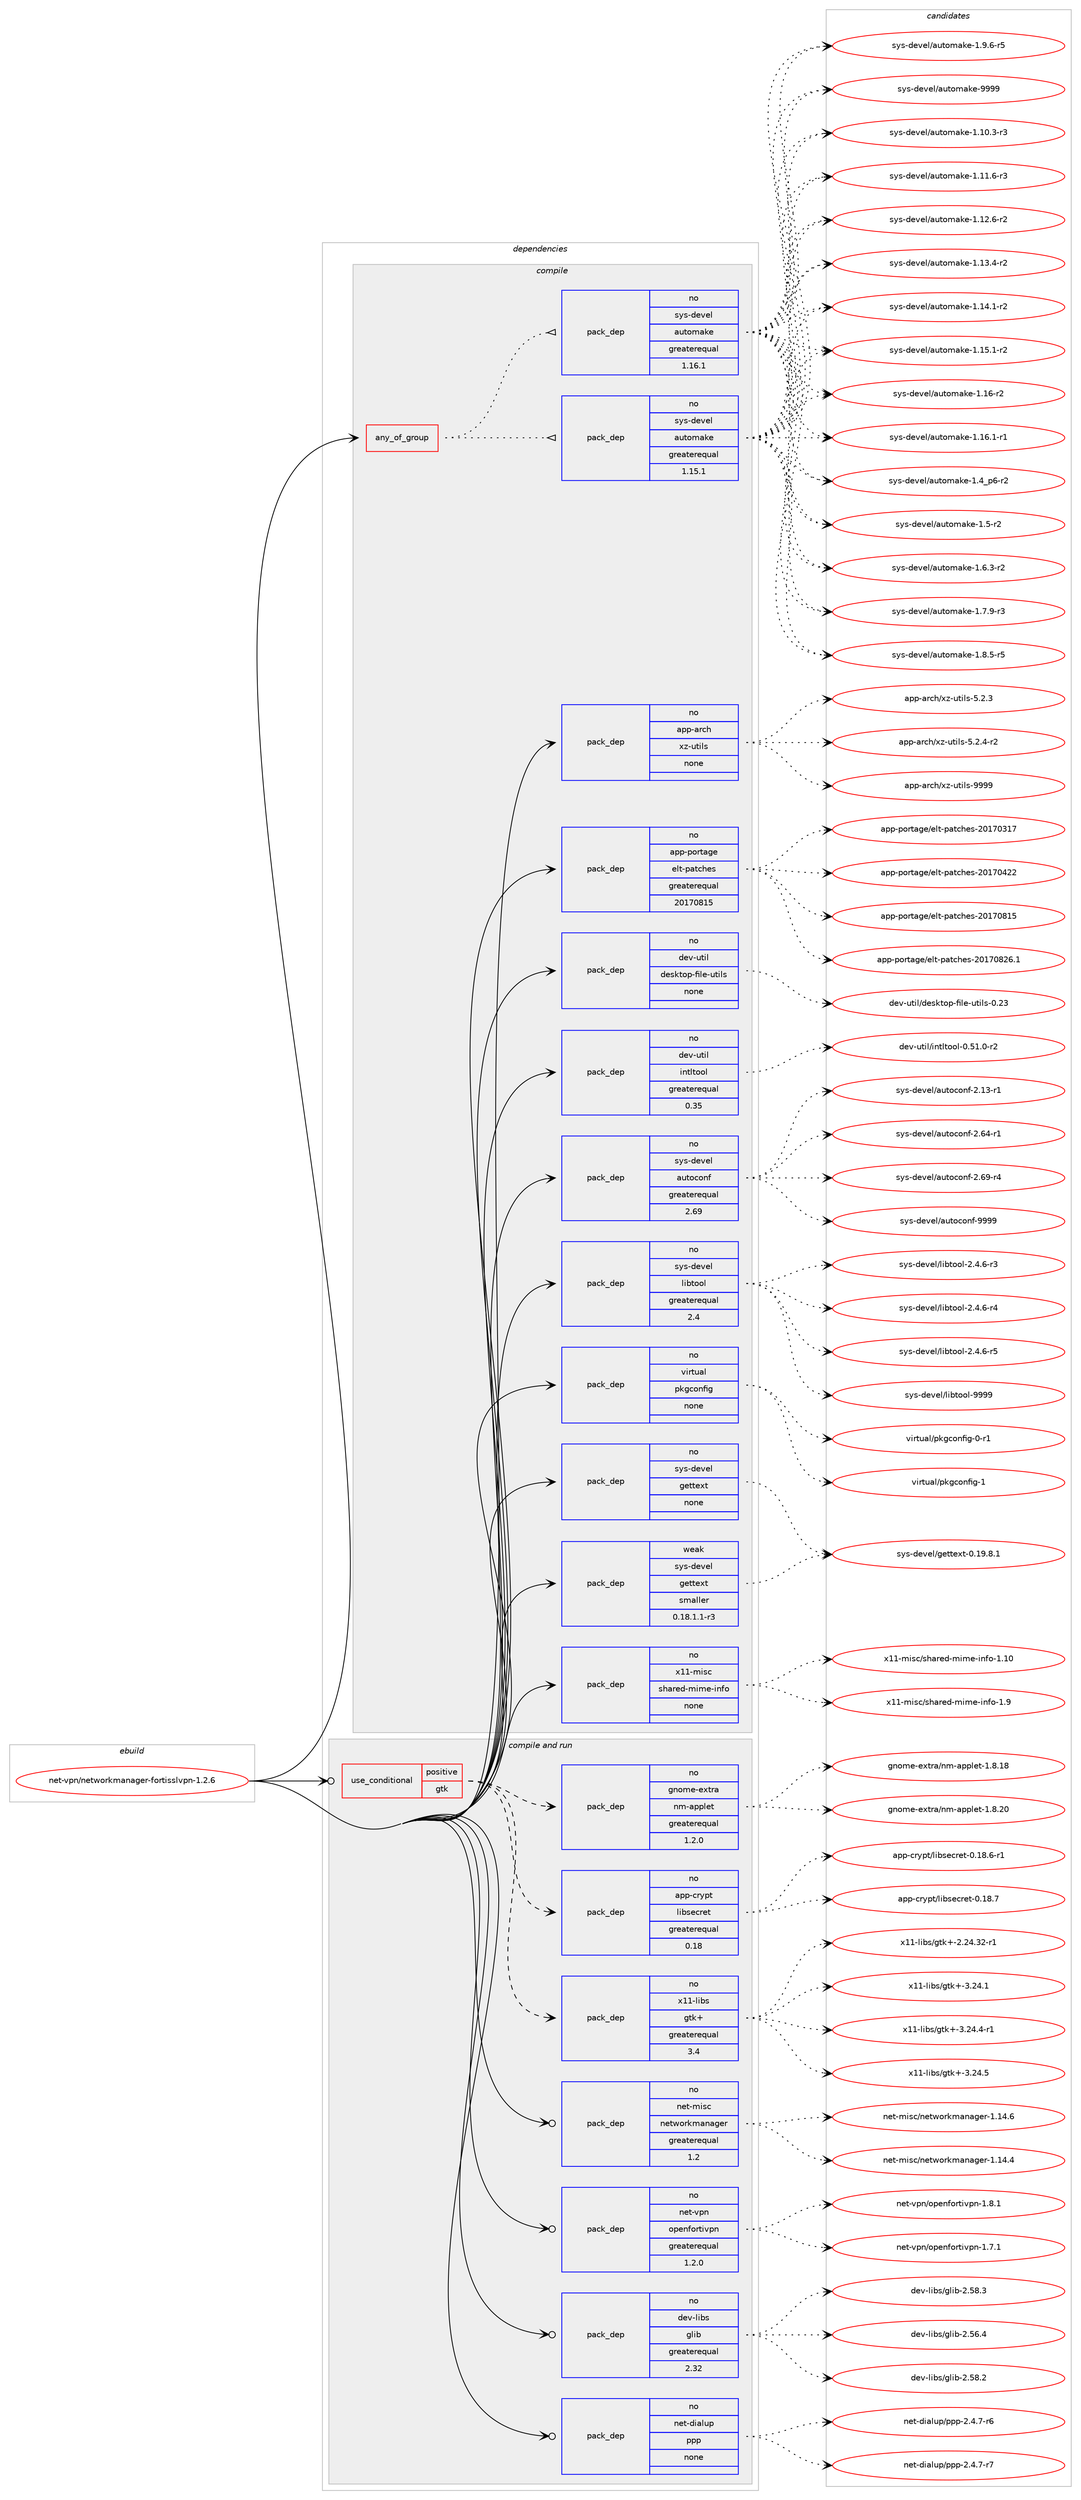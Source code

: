 digraph prolog {

# *************
# Graph options
# *************

newrank=true;
concentrate=true;
compound=true;
graph [rankdir=LR,fontname=Helvetica,fontsize=10,ranksep=1.5];#, ranksep=2.5, nodesep=0.2];
edge  [arrowhead=vee];
node  [fontname=Helvetica,fontsize=10];

# **********
# The ebuild
# **********

subgraph cluster_leftcol {
color=gray;
rank=same;
label=<<i>ebuild</i>>;
id [label="net-vpn/networkmanager-fortisslvpn-1.2.6", color=red, width=4, href="../net-vpn/networkmanager-fortisslvpn-1.2.6.svg"];
}

# ****************
# The dependencies
# ****************

subgraph cluster_midcol {
color=gray;
label=<<i>dependencies</i>>;
subgraph cluster_compile {
fillcolor="#eeeeee";
style=filled;
label=<<i>compile</i>>;
subgraph any26633 {
dependency1678792 [label=<<TABLE BORDER="0" CELLBORDER="1" CELLSPACING="0" CELLPADDING="4"><TR><TD CELLPADDING="10">any_of_group</TD></TR></TABLE>>, shape=none, color=red];subgraph pack1200488 {
dependency1678793 [label=<<TABLE BORDER="0" CELLBORDER="1" CELLSPACING="0" CELLPADDING="4" WIDTH="220"><TR><TD ROWSPAN="6" CELLPADDING="30">pack_dep</TD></TR><TR><TD WIDTH="110">no</TD></TR><TR><TD>sys-devel</TD></TR><TR><TD>automake</TD></TR><TR><TD>greaterequal</TD></TR><TR><TD>1.16.1</TD></TR></TABLE>>, shape=none, color=blue];
}
dependency1678792:e -> dependency1678793:w [weight=20,style="dotted",arrowhead="oinv"];
subgraph pack1200489 {
dependency1678794 [label=<<TABLE BORDER="0" CELLBORDER="1" CELLSPACING="0" CELLPADDING="4" WIDTH="220"><TR><TD ROWSPAN="6" CELLPADDING="30">pack_dep</TD></TR><TR><TD WIDTH="110">no</TD></TR><TR><TD>sys-devel</TD></TR><TR><TD>automake</TD></TR><TR><TD>greaterequal</TD></TR><TR><TD>1.15.1</TD></TR></TABLE>>, shape=none, color=blue];
}
dependency1678792:e -> dependency1678794:w [weight=20,style="dotted",arrowhead="oinv"];
}
id:e -> dependency1678792:w [weight=20,style="solid",arrowhead="vee"];
subgraph pack1200490 {
dependency1678795 [label=<<TABLE BORDER="0" CELLBORDER="1" CELLSPACING="0" CELLPADDING="4" WIDTH="220"><TR><TD ROWSPAN="6" CELLPADDING="30">pack_dep</TD></TR><TR><TD WIDTH="110">no</TD></TR><TR><TD>app-arch</TD></TR><TR><TD>xz-utils</TD></TR><TR><TD>none</TD></TR><TR><TD></TD></TR></TABLE>>, shape=none, color=blue];
}
id:e -> dependency1678795:w [weight=20,style="solid",arrowhead="vee"];
subgraph pack1200491 {
dependency1678796 [label=<<TABLE BORDER="0" CELLBORDER="1" CELLSPACING="0" CELLPADDING="4" WIDTH="220"><TR><TD ROWSPAN="6" CELLPADDING="30">pack_dep</TD></TR><TR><TD WIDTH="110">no</TD></TR><TR><TD>app-portage</TD></TR><TR><TD>elt-patches</TD></TR><TR><TD>greaterequal</TD></TR><TR><TD>20170815</TD></TR></TABLE>>, shape=none, color=blue];
}
id:e -> dependency1678796:w [weight=20,style="solid",arrowhead="vee"];
subgraph pack1200492 {
dependency1678797 [label=<<TABLE BORDER="0" CELLBORDER="1" CELLSPACING="0" CELLPADDING="4" WIDTH="220"><TR><TD ROWSPAN="6" CELLPADDING="30">pack_dep</TD></TR><TR><TD WIDTH="110">no</TD></TR><TR><TD>dev-util</TD></TR><TR><TD>desktop-file-utils</TD></TR><TR><TD>none</TD></TR><TR><TD></TD></TR></TABLE>>, shape=none, color=blue];
}
id:e -> dependency1678797:w [weight=20,style="solid",arrowhead="vee"];
subgraph pack1200493 {
dependency1678798 [label=<<TABLE BORDER="0" CELLBORDER="1" CELLSPACING="0" CELLPADDING="4" WIDTH="220"><TR><TD ROWSPAN="6" CELLPADDING="30">pack_dep</TD></TR><TR><TD WIDTH="110">no</TD></TR><TR><TD>dev-util</TD></TR><TR><TD>intltool</TD></TR><TR><TD>greaterequal</TD></TR><TR><TD>0.35</TD></TR></TABLE>>, shape=none, color=blue];
}
id:e -> dependency1678798:w [weight=20,style="solid",arrowhead="vee"];
subgraph pack1200494 {
dependency1678799 [label=<<TABLE BORDER="0" CELLBORDER="1" CELLSPACING="0" CELLPADDING="4" WIDTH="220"><TR><TD ROWSPAN="6" CELLPADDING="30">pack_dep</TD></TR><TR><TD WIDTH="110">no</TD></TR><TR><TD>sys-devel</TD></TR><TR><TD>autoconf</TD></TR><TR><TD>greaterequal</TD></TR><TR><TD>2.69</TD></TR></TABLE>>, shape=none, color=blue];
}
id:e -> dependency1678799:w [weight=20,style="solid",arrowhead="vee"];
subgraph pack1200495 {
dependency1678800 [label=<<TABLE BORDER="0" CELLBORDER="1" CELLSPACING="0" CELLPADDING="4" WIDTH="220"><TR><TD ROWSPAN="6" CELLPADDING="30">pack_dep</TD></TR><TR><TD WIDTH="110">no</TD></TR><TR><TD>sys-devel</TD></TR><TR><TD>gettext</TD></TR><TR><TD>none</TD></TR><TR><TD></TD></TR></TABLE>>, shape=none, color=blue];
}
id:e -> dependency1678800:w [weight=20,style="solid",arrowhead="vee"];
subgraph pack1200496 {
dependency1678801 [label=<<TABLE BORDER="0" CELLBORDER="1" CELLSPACING="0" CELLPADDING="4" WIDTH="220"><TR><TD ROWSPAN="6" CELLPADDING="30">pack_dep</TD></TR><TR><TD WIDTH="110">no</TD></TR><TR><TD>sys-devel</TD></TR><TR><TD>libtool</TD></TR><TR><TD>greaterequal</TD></TR><TR><TD>2.4</TD></TR></TABLE>>, shape=none, color=blue];
}
id:e -> dependency1678801:w [weight=20,style="solid",arrowhead="vee"];
subgraph pack1200497 {
dependency1678802 [label=<<TABLE BORDER="0" CELLBORDER="1" CELLSPACING="0" CELLPADDING="4" WIDTH="220"><TR><TD ROWSPAN="6" CELLPADDING="30">pack_dep</TD></TR><TR><TD WIDTH="110">no</TD></TR><TR><TD>virtual</TD></TR><TR><TD>pkgconfig</TD></TR><TR><TD>none</TD></TR><TR><TD></TD></TR></TABLE>>, shape=none, color=blue];
}
id:e -> dependency1678802:w [weight=20,style="solid",arrowhead="vee"];
subgraph pack1200498 {
dependency1678803 [label=<<TABLE BORDER="0" CELLBORDER="1" CELLSPACING="0" CELLPADDING="4" WIDTH="220"><TR><TD ROWSPAN="6" CELLPADDING="30">pack_dep</TD></TR><TR><TD WIDTH="110">no</TD></TR><TR><TD>x11-misc</TD></TR><TR><TD>shared-mime-info</TD></TR><TR><TD>none</TD></TR><TR><TD></TD></TR></TABLE>>, shape=none, color=blue];
}
id:e -> dependency1678803:w [weight=20,style="solid",arrowhead="vee"];
subgraph pack1200499 {
dependency1678804 [label=<<TABLE BORDER="0" CELLBORDER="1" CELLSPACING="0" CELLPADDING="4" WIDTH="220"><TR><TD ROWSPAN="6" CELLPADDING="30">pack_dep</TD></TR><TR><TD WIDTH="110">weak</TD></TR><TR><TD>sys-devel</TD></TR><TR><TD>gettext</TD></TR><TR><TD>smaller</TD></TR><TR><TD>0.18.1.1-r3</TD></TR></TABLE>>, shape=none, color=blue];
}
id:e -> dependency1678804:w [weight=20,style="solid",arrowhead="vee"];
}
subgraph cluster_compileandrun {
fillcolor="#eeeeee";
style=filled;
label=<<i>compile and run</i>>;
subgraph cond450832 {
dependency1678805 [label=<<TABLE BORDER="0" CELLBORDER="1" CELLSPACING="0" CELLPADDING="4"><TR><TD ROWSPAN="3" CELLPADDING="10">use_conditional</TD></TR><TR><TD>positive</TD></TR><TR><TD>gtk</TD></TR></TABLE>>, shape=none, color=red];
subgraph pack1200500 {
dependency1678806 [label=<<TABLE BORDER="0" CELLBORDER="1" CELLSPACING="0" CELLPADDING="4" WIDTH="220"><TR><TD ROWSPAN="6" CELLPADDING="30">pack_dep</TD></TR><TR><TD WIDTH="110">no</TD></TR><TR><TD>app-crypt</TD></TR><TR><TD>libsecret</TD></TR><TR><TD>greaterequal</TD></TR><TR><TD>0.18</TD></TR></TABLE>>, shape=none, color=blue];
}
dependency1678805:e -> dependency1678806:w [weight=20,style="dashed",arrowhead="vee"];
subgraph pack1200501 {
dependency1678807 [label=<<TABLE BORDER="0" CELLBORDER="1" CELLSPACING="0" CELLPADDING="4" WIDTH="220"><TR><TD ROWSPAN="6" CELLPADDING="30">pack_dep</TD></TR><TR><TD WIDTH="110">no</TD></TR><TR><TD>gnome-extra</TD></TR><TR><TD>nm-applet</TD></TR><TR><TD>greaterequal</TD></TR><TR><TD>1.2.0</TD></TR></TABLE>>, shape=none, color=blue];
}
dependency1678805:e -> dependency1678807:w [weight=20,style="dashed",arrowhead="vee"];
subgraph pack1200502 {
dependency1678808 [label=<<TABLE BORDER="0" CELLBORDER="1" CELLSPACING="0" CELLPADDING="4" WIDTH="220"><TR><TD ROWSPAN="6" CELLPADDING="30">pack_dep</TD></TR><TR><TD WIDTH="110">no</TD></TR><TR><TD>x11-libs</TD></TR><TR><TD>gtk+</TD></TR><TR><TD>greaterequal</TD></TR><TR><TD>3.4</TD></TR></TABLE>>, shape=none, color=blue];
}
dependency1678805:e -> dependency1678808:w [weight=20,style="dashed",arrowhead="vee"];
}
id:e -> dependency1678805:w [weight=20,style="solid",arrowhead="odotvee"];
subgraph pack1200503 {
dependency1678809 [label=<<TABLE BORDER="0" CELLBORDER="1" CELLSPACING="0" CELLPADDING="4" WIDTH="220"><TR><TD ROWSPAN="6" CELLPADDING="30">pack_dep</TD></TR><TR><TD WIDTH="110">no</TD></TR><TR><TD>dev-libs</TD></TR><TR><TD>glib</TD></TR><TR><TD>greaterequal</TD></TR><TR><TD>2.32</TD></TR></TABLE>>, shape=none, color=blue];
}
id:e -> dependency1678809:w [weight=20,style="solid",arrowhead="odotvee"];
subgraph pack1200504 {
dependency1678810 [label=<<TABLE BORDER="0" CELLBORDER="1" CELLSPACING="0" CELLPADDING="4" WIDTH="220"><TR><TD ROWSPAN="6" CELLPADDING="30">pack_dep</TD></TR><TR><TD WIDTH="110">no</TD></TR><TR><TD>net-dialup</TD></TR><TR><TD>ppp</TD></TR><TR><TD>none</TD></TR><TR><TD></TD></TR></TABLE>>, shape=none, color=blue];
}
id:e -> dependency1678810:w [weight=20,style="solid",arrowhead="odotvee"];
subgraph pack1200505 {
dependency1678811 [label=<<TABLE BORDER="0" CELLBORDER="1" CELLSPACING="0" CELLPADDING="4" WIDTH="220"><TR><TD ROWSPAN="6" CELLPADDING="30">pack_dep</TD></TR><TR><TD WIDTH="110">no</TD></TR><TR><TD>net-misc</TD></TR><TR><TD>networkmanager</TD></TR><TR><TD>greaterequal</TD></TR><TR><TD>1.2</TD></TR></TABLE>>, shape=none, color=blue];
}
id:e -> dependency1678811:w [weight=20,style="solid",arrowhead="odotvee"];
subgraph pack1200506 {
dependency1678812 [label=<<TABLE BORDER="0" CELLBORDER="1" CELLSPACING="0" CELLPADDING="4" WIDTH="220"><TR><TD ROWSPAN="6" CELLPADDING="30">pack_dep</TD></TR><TR><TD WIDTH="110">no</TD></TR><TR><TD>net-vpn</TD></TR><TR><TD>openfortivpn</TD></TR><TR><TD>greaterequal</TD></TR><TR><TD>1.2.0</TD></TR></TABLE>>, shape=none, color=blue];
}
id:e -> dependency1678812:w [weight=20,style="solid",arrowhead="odotvee"];
}
subgraph cluster_run {
fillcolor="#eeeeee";
style=filled;
label=<<i>run</i>>;
}
}

# **************
# The candidates
# **************

subgraph cluster_choices {
rank=same;
color=gray;
label=<<i>candidates</i>>;

subgraph choice1200488 {
color=black;
nodesep=1;
choice11512111545100101118101108479711711611110997107101454946494846514511451 [label="sys-devel/automake-1.10.3-r3", color=red, width=4,href="../sys-devel/automake-1.10.3-r3.svg"];
choice11512111545100101118101108479711711611110997107101454946494946544511451 [label="sys-devel/automake-1.11.6-r3", color=red, width=4,href="../sys-devel/automake-1.11.6-r3.svg"];
choice11512111545100101118101108479711711611110997107101454946495046544511450 [label="sys-devel/automake-1.12.6-r2", color=red, width=4,href="../sys-devel/automake-1.12.6-r2.svg"];
choice11512111545100101118101108479711711611110997107101454946495146524511450 [label="sys-devel/automake-1.13.4-r2", color=red, width=4,href="../sys-devel/automake-1.13.4-r2.svg"];
choice11512111545100101118101108479711711611110997107101454946495246494511450 [label="sys-devel/automake-1.14.1-r2", color=red, width=4,href="../sys-devel/automake-1.14.1-r2.svg"];
choice11512111545100101118101108479711711611110997107101454946495346494511450 [label="sys-devel/automake-1.15.1-r2", color=red, width=4,href="../sys-devel/automake-1.15.1-r2.svg"];
choice1151211154510010111810110847971171161111099710710145494649544511450 [label="sys-devel/automake-1.16-r2", color=red, width=4,href="../sys-devel/automake-1.16-r2.svg"];
choice11512111545100101118101108479711711611110997107101454946495446494511449 [label="sys-devel/automake-1.16.1-r1", color=red, width=4,href="../sys-devel/automake-1.16.1-r1.svg"];
choice115121115451001011181011084797117116111109971071014549465295112544511450 [label="sys-devel/automake-1.4_p6-r2", color=red, width=4,href="../sys-devel/automake-1.4_p6-r2.svg"];
choice11512111545100101118101108479711711611110997107101454946534511450 [label="sys-devel/automake-1.5-r2", color=red, width=4,href="../sys-devel/automake-1.5-r2.svg"];
choice115121115451001011181011084797117116111109971071014549465446514511450 [label="sys-devel/automake-1.6.3-r2", color=red, width=4,href="../sys-devel/automake-1.6.3-r2.svg"];
choice115121115451001011181011084797117116111109971071014549465546574511451 [label="sys-devel/automake-1.7.9-r3", color=red, width=4,href="../sys-devel/automake-1.7.9-r3.svg"];
choice115121115451001011181011084797117116111109971071014549465646534511453 [label="sys-devel/automake-1.8.5-r5", color=red, width=4,href="../sys-devel/automake-1.8.5-r5.svg"];
choice115121115451001011181011084797117116111109971071014549465746544511453 [label="sys-devel/automake-1.9.6-r5", color=red, width=4,href="../sys-devel/automake-1.9.6-r5.svg"];
choice115121115451001011181011084797117116111109971071014557575757 [label="sys-devel/automake-9999", color=red, width=4,href="../sys-devel/automake-9999.svg"];
dependency1678793:e -> choice11512111545100101118101108479711711611110997107101454946494846514511451:w [style=dotted,weight="100"];
dependency1678793:e -> choice11512111545100101118101108479711711611110997107101454946494946544511451:w [style=dotted,weight="100"];
dependency1678793:e -> choice11512111545100101118101108479711711611110997107101454946495046544511450:w [style=dotted,weight="100"];
dependency1678793:e -> choice11512111545100101118101108479711711611110997107101454946495146524511450:w [style=dotted,weight="100"];
dependency1678793:e -> choice11512111545100101118101108479711711611110997107101454946495246494511450:w [style=dotted,weight="100"];
dependency1678793:e -> choice11512111545100101118101108479711711611110997107101454946495346494511450:w [style=dotted,weight="100"];
dependency1678793:e -> choice1151211154510010111810110847971171161111099710710145494649544511450:w [style=dotted,weight="100"];
dependency1678793:e -> choice11512111545100101118101108479711711611110997107101454946495446494511449:w [style=dotted,weight="100"];
dependency1678793:e -> choice115121115451001011181011084797117116111109971071014549465295112544511450:w [style=dotted,weight="100"];
dependency1678793:e -> choice11512111545100101118101108479711711611110997107101454946534511450:w [style=dotted,weight="100"];
dependency1678793:e -> choice115121115451001011181011084797117116111109971071014549465446514511450:w [style=dotted,weight="100"];
dependency1678793:e -> choice115121115451001011181011084797117116111109971071014549465546574511451:w [style=dotted,weight="100"];
dependency1678793:e -> choice115121115451001011181011084797117116111109971071014549465646534511453:w [style=dotted,weight="100"];
dependency1678793:e -> choice115121115451001011181011084797117116111109971071014549465746544511453:w [style=dotted,weight="100"];
dependency1678793:e -> choice115121115451001011181011084797117116111109971071014557575757:w [style=dotted,weight="100"];
}
subgraph choice1200489 {
color=black;
nodesep=1;
choice11512111545100101118101108479711711611110997107101454946494846514511451 [label="sys-devel/automake-1.10.3-r3", color=red, width=4,href="../sys-devel/automake-1.10.3-r3.svg"];
choice11512111545100101118101108479711711611110997107101454946494946544511451 [label="sys-devel/automake-1.11.6-r3", color=red, width=4,href="../sys-devel/automake-1.11.6-r3.svg"];
choice11512111545100101118101108479711711611110997107101454946495046544511450 [label="sys-devel/automake-1.12.6-r2", color=red, width=4,href="../sys-devel/automake-1.12.6-r2.svg"];
choice11512111545100101118101108479711711611110997107101454946495146524511450 [label="sys-devel/automake-1.13.4-r2", color=red, width=4,href="../sys-devel/automake-1.13.4-r2.svg"];
choice11512111545100101118101108479711711611110997107101454946495246494511450 [label="sys-devel/automake-1.14.1-r2", color=red, width=4,href="../sys-devel/automake-1.14.1-r2.svg"];
choice11512111545100101118101108479711711611110997107101454946495346494511450 [label="sys-devel/automake-1.15.1-r2", color=red, width=4,href="../sys-devel/automake-1.15.1-r2.svg"];
choice1151211154510010111810110847971171161111099710710145494649544511450 [label="sys-devel/automake-1.16-r2", color=red, width=4,href="../sys-devel/automake-1.16-r2.svg"];
choice11512111545100101118101108479711711611110997107101454946495446494511449 [label="sys-devel/automake-1.16.1-r1", color=red, width=4,href="../sys-devel/automake-1.16.1-r1.svg"];
choice115121115451001011181011084797117116111109971071014549465295112544511450 [label="sys-devel/automake-1.4_p6-r2", color=red, width=4,href="../sys-devel/automake-1.4_p6-r2.svg"];
choice11512111545100101118101108479711711611110997107101454946534511450 [label="sys-devel/automake-1.5-r2", color=red, width=4,href="../sys-devel/automake-1.5-r2.svg"];
choice115121115451001011181011084797117116111109971071014549465446514511450 [label="sys-devel/automake-1.6.3-r2", color=red, width=4,href="../sys-devel/automake-1.6.3-r2.svg"];
choice115121115451001011181011084797117116111109971071014549465546574511451 [label="sys-devel/automake-1.7.9-r3", color=red, width=4,href="../sys-devel/automake-1.7.9-r3.svg"];
choice115121115451001011181011084797117116111109971071014549465646534511453 [label="sys-devel/automake-1.8.5-r5", color=red, width=4,href="../sys-devel/automake-1.8.5-r5.svg"];
choice115121115451001011181011084797117116111109971071014549465746544511453 [label="sys-devel/automake-1.9.6-r5", color=red, width=4,href="../sys-devel/automake-1.9.6-r5.svg"];
choice115121115451001011181011084797117116111109971071014557575757 [label="sys-devel/automake-9999", color=red, width=4,href="../sys-devel/automake-9999.svg"];
dependency1678794:e -> choice11512111545100101118101108479711711611110997107101454946494846514511451:w [style=dotted,weight="100"];
dependency1678794:e -> choice11512111545100101118101108479711711611110997107101454946494946544511451:w [style=dotted,weight="100"];
dependency1678794:e -> choice11512111545100101118101108479711711611110997107101454946495046544511450:w [style=dotted,weight="100"];
dependency1678794:e -> choice11512111545100101118101108479711711611110997107101454946495146524511450:w [style=dotted,weight="100"];
dependency1678794:e -> choice11512111545100101118101108479711711611110997107101454946495246494511450:w [style=dotted,weight="100"];
dependency1678794:e -> choice11512111545100101118101108479711711611110997107101454946495346494511450:w [style=dotted,weight="100"];
dependency1678794:e -> choice1151211154510010111810110847971171161111099710710145494649544511450:w [style=dotted,weight="100"];
dependency1678794:e -> choice11512111545100101118101108479711711611110997107101454946495446494511449:w [style=dotted,weight="100"];
dependency1678794:e -> choice115121115451001011181011084797117116111109971071014549465295112544511450:w [style=dotted,weight="100"];
dependency1678794:e -> choice11512111545100101118101108479711711611110997107101454946534511450:w [style=dotted,weight="100"];
dependency1678794:e -> choice115121115451001011181011084797117116111109971071014549465446514511450:w [style=dotted,weight="100"];
dependency1678794:e -> choice115121115451001011181011084797117116111109971071014549465546574511451:w [style=dotted,weight="100"];
dependency1678794:e -> choice115121115451001011181011084797117116111109971071014549465646534511453:w [style=dotted,weight="100"];
dependency1678794:e -> choice115121115451001011181011084797117116111109971071014549465746544511453:w [style=dotted,weight="100"];
dependency1678794:e -> choice115121115451001011181011084797117116111109971071014557575757:w [style=dotted,weight="100"];
}
subgraph choice1200490 {
color=black;
nodesep=1;
choice971121124597114991044712012245117116105108115455346504651 [label="app-arch/xz-utils-5.2.3", color=red, width=4,href="../app-arch/xz-utils-5.2.3.svg"];
choice9711211245971149910447120122451171161051081154553465046524511450 [label="app-arch/xz-utils-5.2.4-r2", color=red, width=4,href="../app-arch/xz-utils-5.2.4-r2.svg"];
choice9711211245971149910447120122451171161051081154557575757 [label="app-arch/xz-utils-9999", color=red, width=4,href="../app-arch/xz-utils-9999.svg"];
dependency1678795:e -> choice971121124597114991044712012245117116105108115455346504651:w [style=dotted,weight="100"];
dependency1678795:e -> choice9711211245971149910447120122451171161051081154553465046524511450:w [style=dotted,weight="100"];
dependency1678795:e -> choice9711211245971149910447120122451171161051081154557575757:w [style=dotted,weight="100"];
}
subgraph choice1200491 {
color=black;
nodesep=1;
choice97112112451121111141169710310147101108116451129711699104101115455048495548514955 [label="app-portage/elt-patches-20170317", color=red, width=4,href="../app-portage/elt-patches-20170317.svg"];
choice97112112451121111141169710310147101108116451129711699104101115455048495548525050 [label="app-portage/elt-patches-20170422", color=red, width=4,href="../app-portage/elt-patches-20170422.svg"];
choice97112112451121111141169710310147101108116451129711699104101115455048495548564953 [label="app-portage/elt-patches-20170815", color=red, width=4,href="../app-portage/elt-patches-20170815.svg"];
choice971121124511211111411697103101471011081164511297116991041011154550484955485650544649 [label="app-portage/elt-patches-20170826.1", color=red, width=4,href="../app-portage/elt-patches-20170826.1.svg"];
dependency1678796:e -> choice97112112451121111141169710310147101108116451129711699104101115455048495548514955:w [style=dotted,weight="100"];
dependency1678796:e -> choice97112112451121111141169710310147101108116451129711699104101115455048495548525050:w [style=dotted,weight="100"];
dependency1678796:e -> choice97112112451121111141169710310147101108116451129711699104101115455048495548564953:w [style=dotted,weight="100"];
dependency1678796:e -> choice971121124511211111411697103101471011081164511297116991041011154550484955485650544649:w [style=dotted,weight="100"];
}
subgraph choice1200492 {
color=black;
nodesep=1;
choice100101118451171161051084710010111510711611111245102105108101451171161051081154548465051 [label="dev-util/desktop-file-utils-0.23", color=red, width=4,href="../dev-util/desktop-file-utils-0.23.svg"];
dependency1678797:e -> choice100101118451171161051084710010111510711611111245102105108101451171161051081154548465051:w [style=dotted,weight="100"];
}
subgraph choice1200493 {
color=black;
nodesep=1;
choice1001011184511711610510847105110116108116111111108454846534946484511450 [label="dev-util/intltool-0.51.0-r2", color=red, width=4,href="../dev-util/intltool-0.51.0-r2.svg"];
dependency1678798:e -> choice1001011184511711610510847105110116108116111111108454846534946484511450:w [style=dotted,weight="100"];
}
subgraph choice1200494 {
color=black;
nodesep=1;
choice1151211154510010111810110847971171161119911111010245504649514511449 [label="sys-devel/autoconf-2.13-r1", color=red, width=4,href="../sys-devel/autoconf-2.13-r1.svg"];
choice1151211154510010111810110847971171161119911111010245504654524511449 [label="sys-devel/autoconf-2.64-r1", color=red, width=4,href="../sys-devel/autoconf-2.64-r1.svg"];
choice1151211154510010111810110847971171161119911111010245504654574511452 [label="sys-devel/autoconf-2.69-r4", color=red, width=4,href="../sys-devel/autoconf-2.69-r4.svg"];
choice115121115451001011181011084797117116111991111101024557575757 [label="sys-devel/autoconf-9999", color=red, width=4,href="../sys-devel/autoconf-9999.svg"];
dependency1678799:e -> choice1151211154510010111810110847971171161119911111010245504649514511449:w [style=dotted,weight="100"];
dependency1678799:e -> choice1151211154510010111810110847971171161119911111010245504654524511449:w [style=dotted,weight="100"];
dependency1678799:e -> choice1151211154510010111810110847971171161119911111010245504654574511452:w [style=dotted,weight="100"];
dependency1678799:e -> choice115121115451001011181011084797117116111991111101024557575757:w [style=dotted,weight="100"];
}
subgraph choice1200495 {
color=black;
nodesep=1;
choice1151211154510010111810110847103101116116101120116454846495746564649 [label="sys-devel/gettext-0.19.8.1", color=red, width=4,href="../sys-devel/gettext-0.19.8.1.svg"];
dependency1678800:e -> choice1151211154510010111810110847103101116116101120116454846495746564649:w [style=dotted,weight="100"];
}
subgraph choice1200496 {
color=black;
nodesep=1;
choice1151211154510010111810110847108105981161111111084550465246544511451 [label="sys-devel/libtool-2.4.6-r3", color=red, width=4,href="../sys-devel/libtool-2.4.6-r3.svg"];
choice1151211154510010111810110847108105981161111111084550465246544511452 [label="sys-devel/libtool-2.4.6-r4", color=red, width=4,href="../sys-devel/libtool-2.4.6-r4.svg"];
choice1151211154510010111810110847108105981161111111084550465246544511453 [label="sys-devel/libtool-2.4.6-r5", color=red, width=4,href="../sys-devel/libtool-2.4.6-r5.svg"];
choice1151211154510010111810110847108105981161111111084557575757 [label="sys-devel/libtool-9999", color=red, width=4,href="../sys-devel/libtool-9999.svg"];
dependency1678801:e -> choice1151211154510010111810110847108105981161111111084550465246544511451:w [style=dotted,weight="100"];
dependency1678801:e -> choice1151211154510010111810110847108105981161111111084550465246544511452:w [style=dotted,weight="100"];
dependency1678801:e -> choice1151211154510010111810110847108105981161111111084550465246544511453:w [style=dotted,weight="100"];
dependency1678801:e -> choice1151211154510010111810110847108105981161111111084557575757:w [style=dotted,weight="100"];
}
subgraph choice1200497 {
color=black;
nodesep=1;
choice11810511411611797108471121071039911111010210510345484511449 [label="virtual/pkgconfig-0-r1", color=red, width=4,href="../virtual/pkgconfig-0-r1.svg"];
choice1181051141161179710847112107103991111101021051034549 [label="virtual/pkgconfig-1", color=red, width=4,href="../virtual/pkgconfig-1.svg"];
dependency1678802:e -> choice11810511411611797108471121071039911111010210510345484511449:w [style=dotted,weight="100"];
dependency1678802:e -> choice1181051141161179710847112107103991111101021051034549:w [style=dotted,weight="100"];
}
subgraph choice1200498 {
color=black;
nodesep=1;
choice12049494510910511599471151049711410110045109105109101451051101021114549464948 [label="x11-misc/shared-mime-info-1.10", color=red, width=4,href="../x11-misc/shared-mime-info-1.10.svg"];
choice120494945109105115994711510497114101100451091051091014510511010211145494657 [label="x11-misc/shared-mime-info-1.9", color=red, width=4,href="../x11-misc/shared-mime-info-1.9.svg"];
dependency1678803:e -> choice12049494510910511599471151049711410110045109105109101451051101021114549464948:w [style=dotted,weight="100"];
dependency1678803:e -> choice120494945109105115994711510497114101100451091051091014510511010211145494657:w [style=dotted,weight="100"];
}
subgraph choice1200499 {
color=black;
nodesep=1;
choice1151211154510010111810110847103101116116101120116454846495746564649 [label="sys-devel/gettext-0.19.8.1", color=red, width=4,href="../sys-devel/gettext-0.19.8.1.svg"];
dependency1678804:e -> choice1151211154510010111810110847103101116116101120116454846495746564649:w [style=dotted,weight="100"];
}
subgraph choice1200500 {
color=black;
nodesep=1;
choice971121124599114121112116471081059811510199114101116454846495646544511449 [label="app-crypt/libsecret-0.18.6-r1", color=red, width=4,href="../app-crypt/libsecret-0.18.6-r1.svg"];
choice97112112459911412111211647108105981151019911410111645484649564655 [label="app-crypt/libsecret-0.18.7", color=red, width=4,href="../app-crypt/libsecret-0.18.7.svg"];
dependency1678806:e -> choice971121124599114121112116471081059811510199114101116454846495646544511449:w [style=dotted,weight="100"];
dependency1678806:e -> choice97112112459911412111211647108105981151019911410111645484649564655:w [style=dotted,weight="100"];
}
subgraph choice1200501 {
color=black;
nodesep=1;
choice103110111109101451011201161149747110109459711211210810111645494656464956 [label="gnome-extra/nm-applet-1.8.18", color=red, width=4,href="../gnome-extra/nm-applet-1.8.18.svg"];
choice103110111109101451011201161149747110109459711211210810111645494656465048 [label="gnome-extra/nm-applet-1.8.20", color=red, width=4,href="../gnome-extra/nm-applet-1.8.20.svg"];
dependency1678807:e -> choice103110111109101451011201161149747110109459711211210810111645494656464956:w [style=dotted,weight="100"];
dependency1678807:e -> choice103110111109101451011201161149747110109459711211210810111645494656465048:w [style=dotted,weight="100"];
}
subgraph choice1200502 {
color=black;
nodesep=1;
choice12049494510810598115471031161074345504650524651504511449 [label="x11-libs/gtk+-2.24.32-r1", color=red, width=4,href="../x11-libs/gtk+-2.24.32-r1.svg"];
choice12049494510810598115471031161074345514650524649 [label="x11-libs/gtk+-3.24.1", color=red, width=4,href="../x11-libs/gtk+-3.24.1.svg"];
choice120494945108105981154710311610743455146505246524511449 [label="x11-libs/gtk+-3.24.4-r1", color=red, width=4,href="../x11-libs/gtk+-3.24.4-r1.svg"];
choice12049494510810598115471031161074345514650524653 [label="x11-libs/gtk+-3.24.5", color=red, width=4,href="../x11-libs/gtk+-3.24.5.svg"];
dependency1678808:e -> choice12049494510810598115471031161074345504650524651504511449:w [style=dotted,weight="100"];
dependency1678808:e -> choice12049494510810598115471031161074345514650524649:w [style=dotted,weight="100"];
dependency1678808:e -> choice120494945108105981154710311610743455146505246524511449:w [style=dotted,weight="100"];
dependency1678808:e -> choice12049494510810598115471031161074345514650524653:w [style=dotted,weight="100"];
}
subgraph choice1200503 {
color=black;
nodesep=1;
choice1001011184510810598115471031081059845504653544652 [label="dev-libs/glib-2.56.4", color=red, width=4,href="../dev-libs/glib-2.56.4.svg"];
choice1001011184510810598115471031081059845504653564650 [label="dev-libs/glib-2.58.2", color=red, width=4,href="../dev-libs/glib-2.58.2.svg"];
choice1001011184510810598115471031081059845504653564651 [label="dev-libs/glib-2.58.3", color=red, width=4,href="../dev-libs/glib-2.58.3.svg"];
dependency1678809:e -> choice1001011184510810598115471031081059845504653544652:w [style=dotted,weight="100"];
dependency1678809:e -> choice1001011184510810598115471031081059845504653564650:w [style=dotted,weight="100"];
dependency1678809:e -> choice1001011184510810598115471031081059845504653564651:w [style=dotted,weight="100"];
}
subgraph choice1200504 {
color=black;
nodesep=1;
choice1101011164510010597108117112471121121124550465246554511454 [label="net-dialup/ppp-2.4.7-r6", color=red, width=4,href="../net-dialup/ppp-2.4.7-r6.svg"];
choice1101011164510010597108117112471121121124550465246554511455 [label="net-dialup/ppp-2.4.7-r7", color=red, width=4,href="../net-dialup/ppp-2.4.7-r7.svg"];
dependency1678810:e -> choice1101011164510010597108117112471121121124550465246554511454:w [style=dotted,weight="100"];
dependency1678810:e -> choice1101011164510010597108117112471121121124550465246554511455:w [style=dotted,weight="100"];
}
subgraph choice1200505 {
color=black;
nodesep=1;
choice110101116451091051159947110101116119111114107109971109710310111445494649524652 [label="net-misc/networkmanager-1.14.4", color=red, width=4,href="../net-misc/networkmanager-1.14.4.svg"];
choice110101116451091051159947110101116119111114107109971109710310111445494649524654 [label="net-misc/networkmanager-1.14.6", color=red, width=4,href="../net-misc/networkmanager-1.14.6.svg"];
dependency1678811:e -> choice110101116451091051159947110101116119111114107109971109710310111445494649524652:w [style=dotted,weight="100"];
dependency1678811:e -> choice110101116451091051159947110101116119111114107109971109710310111445494649524654:w [style=dotted,weight="100"];
}
subgraph choice1200506 {
color=black;
nodesep=1;
choice1101011164511811211047111112101110102111114116105118112110454946554649 [label="net-vpn/openfortivpn-1.7.1", color=red, width=4,href="../net-vpn/openfortivpn-1.7.1.svg"];
choice1101011164511811211047111112101110102111114116105118112110454946564649 [label="net-vpn/openfortivpn-1.8.1", color=red, width=4,href="../net-vpn/openfortivpn-1.8.1.svg"];
dependency1678812:e -> choice1101011164511811211047111112101110102111114116105118112110454946554649:w [style=dotted,weight="100"];
dependency1678812:e -> choice1101011164511811211047111112101110102111114116105118112110454946564649:w [style=dotted,weight="100"];
}
}

}
